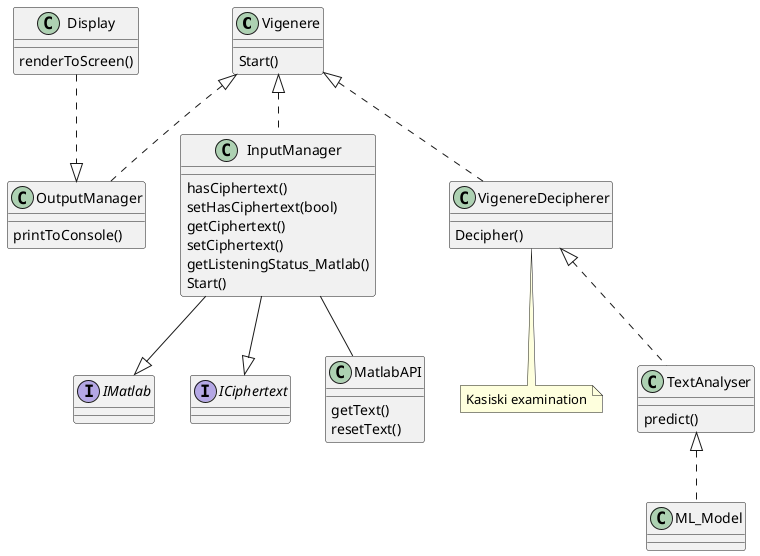 @startuml




Vigenere <|.. OutputManager
Vigenere <|.. InputManager

Display ..|> OutputManager

Vigenere <|.. VigenereDecipherer
note bottom of VigenereDecipherer : Kasiski examination

VigenereDecipherer <|.. TextAnalyser
TextAnalyser <|.. ML_Model

Vigenere : Start()
VigenereDecipherer : Decipher()

interface IMatlab
interface ICiphertext

InputManager --|> IMatlab
InputManager --|> ICiphertext
InputManager -- MatlabAPI


InputManager : hasCiphertext()
InputManager : setHasCiphertext(bool)
InputManager : getCiphertext()
InputManager : setCiphertext()
InputManager : getListeningStatus_Matlab()
InputManager : Start()
TextAnalyser : predict()
Display : renderToScreen()
OutputManager : printToConsole()


MatlabAPI : getText()
MatlabAPI : resetText()



@enduml